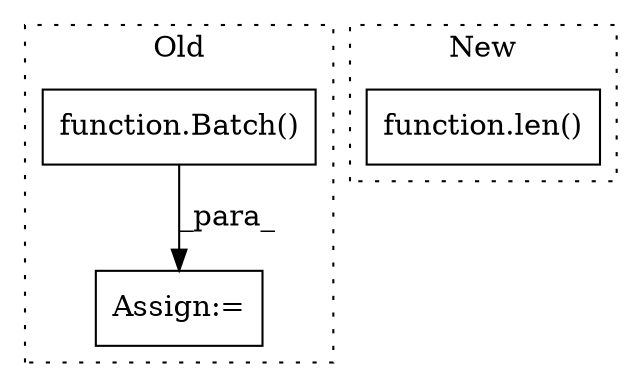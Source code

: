 digraph G {
subgraph cluster0 {
1 [label="function.Batch()" a="75" s="1404" l="23" shape="box"];
3 [label="Assign:=" a="68" s="1401" l="3" shape="box"];
label = "Old";
style="dotted";
}
subgraph cluster1 {
2 [label="function.len()" a="75" s="2064,2077" l="4,1" shape="box"];
label = "New";
style="dotted";
}
1 -> 3 [label="_para_"];
}